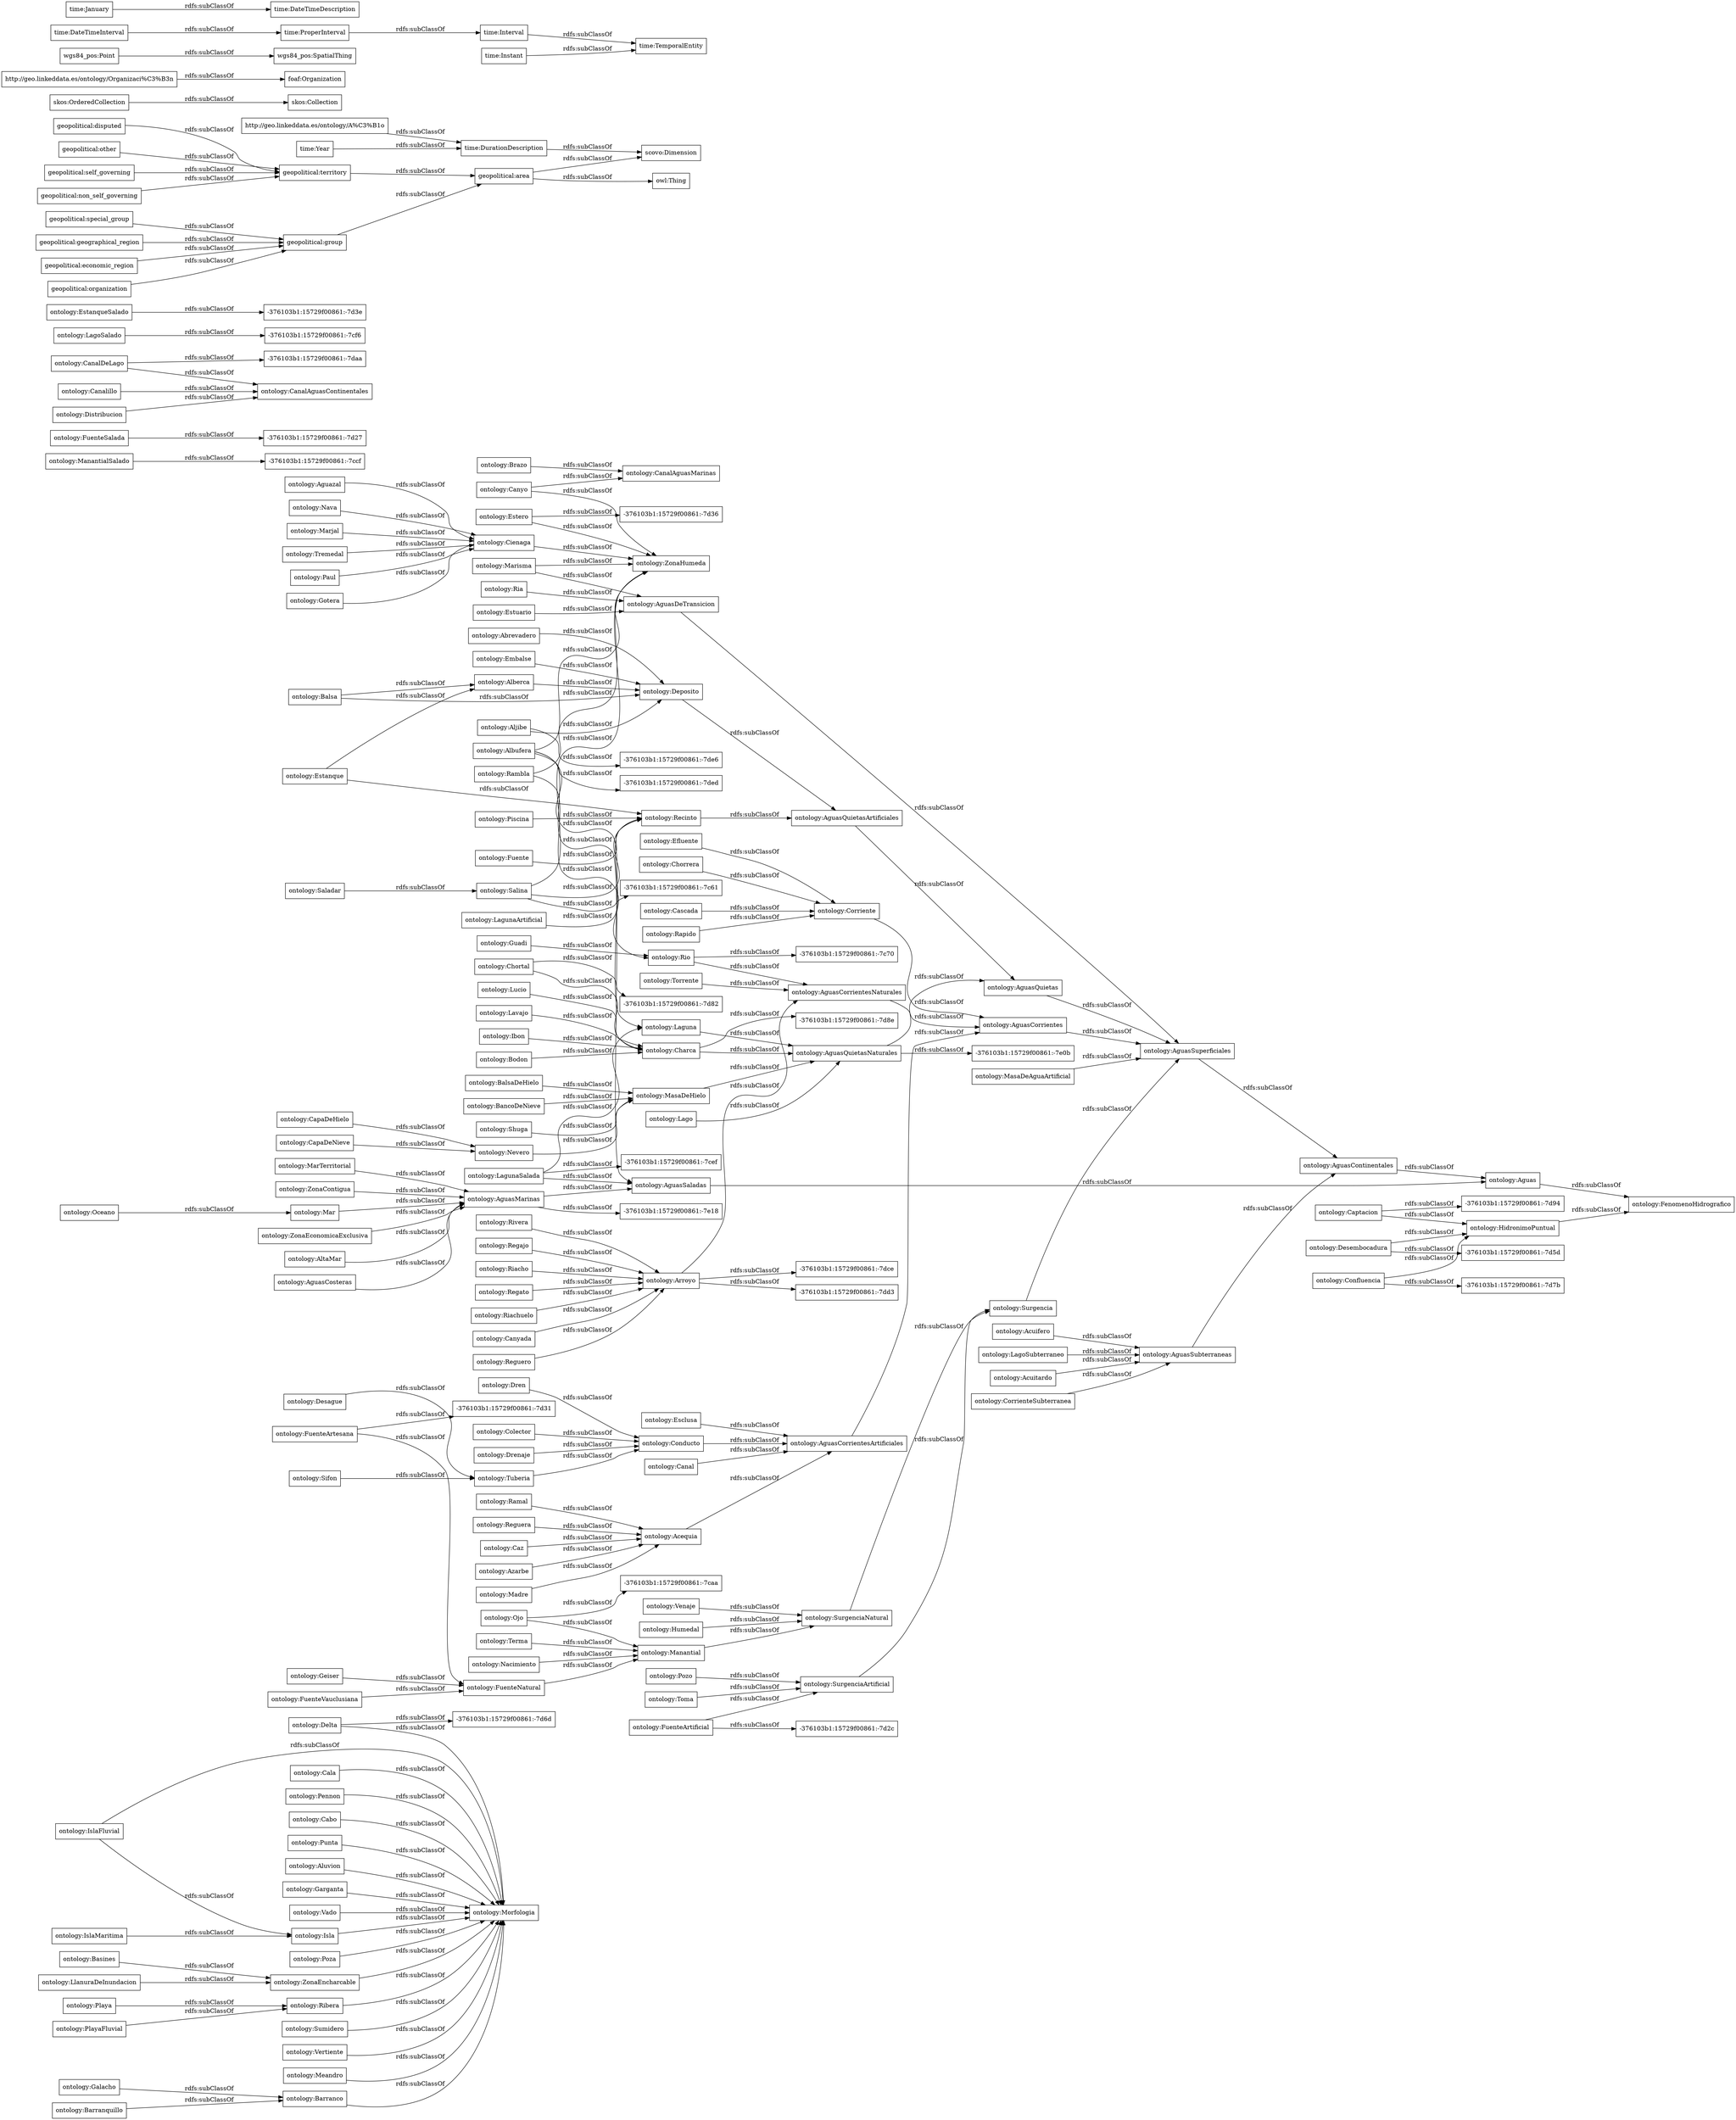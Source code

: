 digraph ar2dtool_diagram { 
rankdir=LR;
size="1000"
node [shape = rectangle, color="black"]; "ontology:Isla" "ontology:IslaMaritima" "ontology:Cala" "ontology:Pennon" "ontology:Cabo" "ontology:Esclusa" "ontology:Punta" "ontology:Estero" "ontology:ZonaContigua" "ontology:Caz" "ontology:Lavajo" "ontology:Morfologia" "-376103b1:15729f00861:-7dce" "-376103b1:15729f00861:-7ccf" "ontology:Torrente" "-376103b1:15729f00861:-7d94" "ontology:MasaDeAguaArtificial" "ontology:Estuario" "ontology:LlanuraDeInundacion" "ontology:Riachuelo" "ontology:Canyo" "ontology:Guadi" "-376103b1:15729f00861:-7d31" "ontology:Acuifero" "ontology:Nevero" "ontology:FuenteArtificial" "ontology:Azarbe" "ontology:Mar" "ontology:Canal" "ontology:Arroyo" "-376103b1:15729f00861:-7d5d" "ontology:Rio" "ontology:Estanque" "ontology:Recinto" "-376103b1:15729f00861:-7d82" "ontology:FuenteNatural" "ontology:Saladar" "ontology:ZonaEconomicaExclusiva" "-376103b1:15729f00861:-7d36" "ontology:FuenteSalada" "ontology:FenomenoHidrografico" "ontology:Barranquillo" "-376103b1:15729f00861:-7e18" "ontology:LagoSubterraneo" "ontology:CanalAguasContinentales" "ontology:Aluvion" "ontology:Acequia" "ontology:Terma" "ontology:AltaMar" "-376103b1:15729f00861:-7d2c" "-376103b1:15729f00861:-7cef" "ontology:Pozo" "ontology:Canyada" "ontology:AguasCorrientes" "ontology:Garganta" "ontology:ManantialSalado" "ontology:Delta" "ontology:Humedal" "-376103b1:15729f00861:-7daa" "ontology:Charca" "ontology:Marjal" "ontology:Cienaga" "ontology:LagoSalado" "ontology:Tuberia" "ontology:IslaFluvial" "ontology:Poza" "ontology:Lago" "ontology:AguasSubterraneas" "ontology:Dren" "-376103b1:15729f00861:-7c61" "ontology:Captacion" "ontology:Chorrera" "ontology:Ibon" "ontology:Nacimiento" "-376103b1:15729f00861:-7d7b" "ontology:AguasCosteras" "ontology:HidronimoPuntual" "ontology:Albufera" "ontology:LagunaArtificial" "ontology:Colector" "ontology:Reguero" "ontology:Sifon" "-376103b1:15729f00861:-7d3e" "ontology:Oceano" "ontology:CanalDeLago" "ontology:AguasQuietas" "ontology:ZonaHumeda" "-376103b1:15729f00861:-7d6d" "ontology:AguasMarinas" "ontology:ZonaEncharcable" "-376103b1:15729f00861:-7e0b" "ontology:PlayaFluvial" "ontology:Rivera" "ontology:Basines" "ontology:Ribera" "-376103b1:15729f00861:-7dd3" "ontology:Embalse" "ontology:Marisma" "ontology:Ojo" "ontology:AguasSuperficiales" "ontology:Acuitardo" "ontology:Toma" "ontology:Manantial" "ontology:Piscina" "ontology:Desembocadura" "ontology:Cascada" "ontology:Regajo" "ontology:Rapido" "ontology:CapaDeNieve" "ontology:Corriente" "ontology:Tremedal" "ontology:EstanqueSalado" "-376103b1:15729f00861:-7d8e" "-376103b1:15729f00861:-7de6" "ontology:Deposito" "ontology:AguasCorrientesArtificiales" "ontology:Canalillo" "ontology:SurgenciaNatural" "-376103b1:15729f00861:-7cf6" "ontology:SurgenciaArtificial" "ontology:Galacho" "ontology:Bodon" "ontology:MarTerritorial" "ontology:Confluencia" "ontology:CanalAguasMarinas" "ontology:Riacho" "ontology:Madre" "ontology:Distribucion" "-376103b1:15729f00861:-7c70" "owl:Thing" "ontology:Playa" "ontology:BalsaDeHielo" "ontology:BancoDeNieve" "ontology:Conducto" "ontology:CapaDeHielo" "-376103b1:15729f00861:-7d27" "ontology:AguasCorrientesNaturales" "-376103b1:15729f00861:-7ded" "ontology:Paul" "ontology:Chortal" "ontology:Desague" "ontology:CorrienteSubterranea" "ontology:Sumidero" "-376103b1:15729f00861:-7caa" "ontology:Balsa" "ontology:Vertiente" "ontology:Abrevadero" "ontology:Aljibe" "ontology:AguasQuietasNaturales" "ontology:Fuente" "ontology:Meandro" "ontology:AguasDeTransicion" "ontology:Barranco" "ontology:MasaDeHielo" "ontology:Drenaje" "ontology:Vado" "ontology:Alberca" "ontology:Salina" "ontology:AguasSaladas" "ontology:Surgencia" "ontology:Gotera" "ontology:Ria" "geopolitical:territory" "ontology:Aguazal" "ontology:AguasContinentales" "ontology:FuenteVauclusiana" "ontology:Lucio" "ontology:Laguna" "ontology:Aguas" "ontology:Efluente" "ontology:Ramal" "ontology:LagunaSalada" "ontology:AguasQuietasArtificiales" "ontology:Geiser" "ontology:FuenteArtesana" "ontology:Venaje" "ontology:Shuga" "ontology:Reguera" "ontology:Regato" "ontology:Brazo" "ontology:Nava" "ontology:Rambla" "skos:OrderedCollection" "skos:Collection" "foaf:Organization" "time:DurationDescription" "wgs84_pos:SpatialThing" "scovo:Dimension" "http://geo.linkeddata.es/ontology/Organizaci%C3%B3n" "http://geo.linkeddata.es/ontology/A%C3%B1o" "geopolitical:area" "time:DateTimeInterval" "time:January" "time:ProperInterval" "time:Interval" "time:TemporalEntity" "time:Year" "time:DateTimeDescription" "time:Instant" "geopolitical:disputed" "geopolitical:special_group" "geopolitical:group" "geopolitical:geographical_region" "geopolitical:other" "geopolitical:economic_region" "geopolitical:self_governing" "geopolitical:non_self_governing" "geopolitical:organization" ; /*classes style*/
	"time:Year" -> "time:DurationDescription" [ label = "rdfs:subClassOf" ];
	"ontology:Punta" -> "ontology:Morfologia" [ label = "rdfs:subClassOf" ];
	"ontology:AguasContinentales" -> "ontology:Aguas" [ label = "rdfs:subClassOf" ];
	"time:Instant" -> "time:TemporalEntity" [ label = "rdfs:subClassOf" ];
	"ontology:Conducto" -> "ontology:AguasCorrientesArtificiales" [ label = "rdfs:subClassOf" ];
	"ontology:Nava" -> "ontology:Cienaga" [ label = "rdfs:subClassOf" ];
	"geopolitical:organization" -> "geopolitical:group" [ label = "rdfs:subClassOf" ];
	"ontology:AguasCorrientes" -> "ontology:AguasSuperficiales" [ label = "rdfs:subClassOf" ];
	"ontology:Rapido" -> "ontology:Corriente" [ label = "rdfs:subClassOf" ];
	"ontology:Reguero" -> "ontology:Arroyo" [ label = "rdfs:subClassOf" ];
	"ontology:EstanqueSalado" -> "-376103b1:15729f00861:-7d3e" [ label = "rdfs:subClassOf" ];
	"ontology:Vado" -> "ontology:Morfologia" [ label = "rdfs:subClassOf" ];
	"ontology:Rambla" -> "ontology:ZonaHumeda" [ label = "rdfs:subClassOf" ];
	"ontology:Rambla" -> "ontology:Rio" [ label = "rdfs:subClassOf" ];
	"ontology:Isla" -> "ontology:Morfologia" [ label = "rdfs:subClassOf" ];
	"ontology:Ibon" -> "ontology:Charca" [ label = "rdfs:subClassOf" ];
	"ontology:Basines" -> "ontology:ZonaEncharcable" [ label = "rdfs:subClassOf" ];
	"ontology:Lucio" -> "ontology:Charca" [ label = "rdfs:subClassOf" ];
	"skos:OrderedCollection" -> "skos:Collection" [ label = "rdfs:subClassOf" ];
	"ontology:Galacho" -> "ontology:Barranco" [ label = "rdfs:subClassOf" ];
	"ontology:Lavajo" -> "ontology:Charca" [ label = "rdfs:subClassOf" ];
	"ontology:Delta" -> "-376103b1:15729f00861:-7d6d" [ label = "rdfs:subClassOf" ];
	"ontology:Delta" -> "ontology:Morfologia" [ label = "rdfs:subClassOf" ];
	"ontology:ZonaContigua" -> "ontology:AguasMarinas" [ label = "rdfs:subClassOf" ];
	"ontology:AltaMar" -> "ontology:AguasMarinas" [ label = "rdfs:subClassOf" ];
	"ontology:Acuifero" -> "ontology:AguasSubterraneas" [ label = "rdfs:subClassOf" ];
	"ontology:Rivera" -> "ontology:Arroyo" [ label = "rdfs:subClassOf" ];
	"time:Interval" -> "time:TemporalEntity" [ label = "rdfs:subClassOf" ];
	"ontology:Aguas" -> "ontology:FenomenoHidrografico" [ label = "rdfs:subClassOf" ];
	"ontology:FuenteSalada" -> "-376103b1:15729f00861:-7d27" [ label = "rdfs:subClassOf" ];
	"ontology:ZonaEncharcable" -> "ontology:Morfologia" [ label = "rdfs:subClassOf" ];
	"ontology:Ramal" -> "ontology:Acequia" [ label = "rdfs:subClassOf" ];
	"ontology:Riacho" -> "ontology:Arroyo" [ label = "rdfs:subClassOf" ];
	"ontology:Albufera" -> "ontology:ZonaHumeda" [ label = "rdfs:subClassOf" ];
	"ontology:Albufera" -> "-376103b1:15729f00861:-7ded" [ label = "rdfs:subClassOf" ];
	"ontology:Albufera" -> "ontology:Laguna" [ label = "rdfs:subClassOf" ];
	"ontology:Albufera" -> "ontology:AguasSaladas" [ label = "rdfs:subClassOf" ];
	"ontology:Gotera" -> "ontology:Cienaga" [ label = "rdfs:subClassOf" ];
	"ontology:Pozo" -> "ontology:SurgenciaArtificial" [ label = "rdfs:subClassOf" ];
	"ontology:Canalillo" -> "ontology:CanalAguasContinentales" [ label = "rdfs:subClassOf" ];
	"ontology:Madre" -> "ontology:Acequia" [ label = "rdfs:subClassOf" ];
	"ontology:Desembocadura" -> "-376103b1:15729f00861:-7d5d" [ label = "rdfs:subClassOf" ];
	"ontology:Desembocadura" -> "ontology:HidronimoPuntual" [ label = "rdfs:subClassOf" ];
	"ontology:Salina" -> "ontology:ZonaHumeda" [ label = "rdfs:subClassOf" ];
	"ontology:Salina" -> "-376103b1:15729f00861:-7c61" [ label = "rdfs:subClassOf" ];
	"ontology:Salina" -> "ontology:Recinto" [ label = "rdfs:subClassOf" ];
	"ontology:Fuente" -> "ontology:Recinto" [ label = "rdfs:subClassOf" ];
	"time:DateTimeInterval" -> "time:ProperInterval" [ label = "rdfs:subClassOf" ];
	"ontology:Marisma" -> "ontology:ZonaHumeda" [ label = "rdfs:subClassOf" ];
	"ontology:Marisma" -> "ontology:AguasDeTransicion" [ label = "rdfs:subClassOf" ];
	"ontology:Efluente" -> "ontology:Corriente" [ label = "rdfs:subClassOf" ];
	"ontology:Canal" -> "ontology:AguasCorrientesArtificiales" [ label = "rdfs:subClassOf" ];
	"ontology:Chorrera" -> "ontology:Corriente" [ label = "rdfs:subClassOf" ];
	"geopolitical:other" -> "geopolitical:territory" [ label = "rdfs:subClassOf" ];
	"ontology:Nevero" -> "ontology:MasaDeHielo" [ label = "rdfs:subClassOf" ];
	"ontology:Estuario" -> "ontology:AguasDeTransicion" [ label = "rdfs:subClassOf" ];
	"ontology:Garganta" -> "ontology:Morfologia" [ label = "rdfs:subClassOf" ];
	"ontology:Cala" -> "ontology:Morfologia" [ label = "rdfs:subClassOf" ];
	"geopolitical:special_group" -> "geopolitical:group" [ label = "rdfs:subClassOf" ];
	"ontology:Piscina" -> "ontology:Recinto" [ label = "rdfs:subClassOf" ];
	"ontology:AguasCosteras" -> "ontology:AguasMarinas" [ label = "rdfs:subClassOf" ];
	"time:ProperInterval" -> "time:Interval" [ label = "rdfs:subClassOf" ];
	"ontology:AguasQuietas" -> "ontology:AguasSuperficiales" [ label = "rdfs:subClassOf" ];
	"geopolitical:non_self_governing" -> "geopolitical:territory" [ label = "rdfs:subClassOf" ];
	"ontology:Meandro" -> "ontology:Morfologia" [ label = "rdfs:subClassOf" ];
	"ontology:LagunaSalada" -> "-376103b1:15729f00861:-7cef" [ label = "rdfs:subClassOf" ];
	"ontology:LagunaSalada" -> "ontology:Laguna" [ label = "rdfs:subClassOf" ];
	"ontology:LagunaSalada" -> "ontology:AguasSaladas" [ label = "rdfs:subClassOf" ];
	"ontology:Caz" -> "ontology:Acequia" [ label = "rdfs:subClassOf" ];
	"ontology:Charca" -> "-376103b1:15729f00861:-7d8e" [ label = "rdfs:subClassOf" ];
	"ontology:Charca" -> "ontology:AguasQuietasNaturales" [ label = "rdfs:subClassOf" ];
	"ontology:AguasQuietasNaturales" -> "-376103b1:15729f00861:-7e0b" [ label = "rdfs:subClassOf" ];
	"ontology:AguasQuietasNaturales" -> "ontology:AguasQuietas" [ label = "rdfs:subClassOf" ];
	"ontology:IslaFluvial" -> "ontology:Isla" [ label = "rdfs:subClassOf" ];
	"ontology:IslaFluvial" -> "ontology:Morfologia" [ label = "rdfs:subClassOf" ];
	"ontology:Aljibe" -> "-376103b1:15729f00861:-7de6" [ label = "rdfs:subClassOf" ];
	"ontology:Aljibe" -> "ontology:Deposito" [ label = "rdfs:subClassOf" ];
	"ontology:BalsaDeHielo" -> "ontology:MasaDeHielo" [ label = "rdfs:subClassOf" ];
	"ontology:MasaDeHielo" -> "ontology:AguasQuietasNaturales" [ label = "rdfs:subClassOf" ];
	"ontology:Esclusa" -> "ontology:AguasCorrientesArtificiales" [ label = "rdfs:subClassOf" ];
	"ontology:Balsa" -> "ontology:Alberca" [ label = "rdfs:subClassOf" ];
	"ontology:Balsa" -> "ontology:Deposito" [ label = "rdfs:subClassOf" ];
	"ontology:FuenteVauclusiana" -> "ontology:FuenteNatural" [ label = "rdfs:subClassOf" ];
	"ontology:Tremedal" -> "ontology:Cienaga" [ label = "rdfs:subClassOf" ];
	"http://geo.linkeddata.es/ontology/A%C3%B1o" -> "time:DurationDescription" [ label = "rdfs:subClassOf" ];
	"ontology:Confluencia" -> "-376103b1:15729f00861:-7d7b" [ label = "rdfs:subClassOf" ];
	"ontology:Confluencia" -> "ontology:HidronimoPuntual" [ label = "rdfs:subClassOf" ];
	"ontology:CapaDeHielo" -> "ontology:Nevero" [ label = "rdfs:subClassOf" ];
	"ontology:SurgenciaNatural" -> "ontology:Surgencia" [ label = "rdfs:subClassOf" ];
	"ontology:Playa" -> "ontology:Ribera" [ label = "rdfs:subClassOf" ];
	"geopolitical:territory" -> "geopolitical:area" [ label = "rdfs:subClassOf" ];
	"ontology:Guadi" -> "ontology:Rio" [ label = "rdfs:subClassOf" ];
	"ontology:Sifon" -> "ontology:Tuberia" [ label = "rdfs:subClassOf" ];
	"ontology:Torrente" -> "ontology:AguasCorrientesNaturales" [ label = "rdfs:subClassOf" ];
	"ontology:CanalDeLago" -> "-376103b1:15729f00861:-7daa" [ label = "rdfs:subClassOf" ];
	"ontology:CanalDeLago" -> "ontology:CanalAguasContinentales" [ label = "rdfs:subClassOf" ];
	"ontology:Acuitardo" -> "ontology:AguasSubterraneas" [ label = "rdfs:subClassOf" ];
	"ontology:Azarbe" -> "ontology:Acequia" [ label = "rdfs:subClassOf" ];
	"ontology:Mar" -> "ontology:AguasMarinas" [ label = "rdfs:subClassOf" ];
	"ontology:Canyada" -> "ontology:Arroyo" [ label = "rdfs:subClassOf" ];
	"ontology:Arroyo" -> "-376103b1:15729f00861:-7dd3" [ label = "rdfs:subClassOf" ];
	"ontology:Arroyo" -> "ontology:AguasCorrientesNaturales" [ label = "rdfs:subClassOf" ];
	"ontology:Arroyo" -> "-376103b1:15729f00861:-7dce" [ label = "rdfs:subClassOf" ];
	"ontology:Regajo" -> "ontology:Arroyo" [ label = "rdfs:subClassOf" ];
	"geopolitical:area" -> "scovo:Dimension" [ label = "rdfs:subClassOf" ];
	"geopolitical:area" -> "owl:Thing" [ label = "rdfs:subClassOf" ];
	"ontology:Bodon" -> "ontology:Charca" [ label = "rdfs:subClassOf" ];
	"ontology:Riachuelo" -> "ontology:Arroyo" [ label = "rdfs:subClassOf" ];
	"ontology:LagoSubterraneo" -> "ontology:AguasSubterraneas" [ label = "rdfs:subClassOf" ];
	"ontology:PlayaFluvial" -> "ontology:Ribera" [ label = "rdfs:subClassOf" ];
	"ontology:ZonaEconomicaExclusiva" -> "ontology:AguasMarinas" [ label = "rdfs:subClassOf" ];
	"ontology:AguasCorrientesArtificiales" -> "ontology:AguasCorrientes" [ label = "rdfs:subClassOf" ];
	"ontology:Manantial" -> "ontology:SurgenciaNatural" [ label = "rdfs:subClassOf" ];
	"ontology:AguasSuperficiales" -> "ontology:AguasContinentales" [ label = "rdfs:subClassOf" ];
	"time:DurationDescription" -> "scovo:Dimension" [ label = "rdfs:subClassOf" ];
	"ontology:Deposito" -> "ontology:AguasQuietasArtificiales" [ label = "rdfs:subClassOf" ];
	"ontology:Captacion" -> "-376103b1:15729f00861:-7d94" [ label = "rdfs:subClassOf" ];
	"ontology:Captacion" -> "ontology:HidronimoPuntual" [ label = "rdfs:subClassOf" ];
	"ontology:Cabo" -> "ontology:Morfologia" [ label = "rdfs:subClassOf" ];
	"ontology:Tuberia" -> "ontology:Conducto" [ label = "rdfs:subClassOf" ];
	"time:January" -> "time:DateTimeDescription" [ label = "rdfs:subClassOf" ];
	"ontology:AguasDeTransicion" -> "ontology:AguasSuperficiales" [ label = "rdfs:subClassOf" ];
	"ontology:Ria" -> "ontology:AguasDeTransicion" [ label = "rdfs:subClassOf" ];
	"ontology:Regato" -> "ontology:Arroyo" [ label = "rdfs:subClassOf" ];
	"ontology:Ribera" -> "ontology:Morfologia" [ label = "rdfs:subClassOf" ];
	"ontology:Drenaje" -> "ontology:Conducto" [ label = "rdfs:subClassOf" ];
	"ontology:Corriente" -> "ontology:AguasCorrientes" [ label = "rdfs:subClassOf" ];
	"ontology:FuenteArtesana" -> "-376103b1:15729f00861:-7d31" [ label = "rdfs:subClassOf" ];
	"ontology:FuenteArtesana" -> "ontology:FuenteNatural" [ label = "rdfs:subClassOf" ];
	"ontology:Oceano" -> "ontology:Mar" [ label = "rdfs:subClassOf" ];
	"ontology:Barranquillo" -> "ontology:Barranco" [ label = "rdfs:subClassOf" ];
	"ontology:MasaDeAguaArtificial" -> "ontology:AguasSuperficiales" [ label = "rdfs:subClassOf" ];
	"ontology:FuenteNatural" -> "ontology:Manantial" [ label = "rdfs:subClassOf" ];
	"ontology:Laguna" -> "ontology:AguasQuietasNaturales" [ label = "rdfs:subClassOf" ];
	"ontology:Nacimiento" -> "ontology:Manantial" [ label = "rdfs:subClassOf" ];
	"ontology:Dren" -> "ontology:Conducto" [ label = "rdfs:subClassOf" ];
	"ontology:CapaDeNieve" -> "ontology:Nevero" [ label = "rdfs:subClassOf" ];
	"ontology:LlanuraDeInundacion" -> "ontology:ZonaEncharcable" [ label = "rdfs:subClassOf" ];
	"ontology:Ojo" -> "-376103b1:15729f00861:-7caa" [ label = "rdfs:subClassOf" ];
	"ontology:Ojo" -> "ontology:Manantial" [ label = "rdfs:subClassOf" ];
	"ontology:Terma" -> "ontology:Manantial" [ label = "rdfs:subClassOf" ];
	"ontology:Vertiente" -> "ontology:Morfologia" [ label = "rdfs:subClassOf" ];
	"ontology:Barranco" -> "ontology:Morfologia" [ label = "rdfs:subClassOf" ];
	"ontology:AguasMarinas" -> "-376103b1:15729f00861:-7e18" [ label = "rdfs:subClassOf" ];
	"ontology:AguasMarinas" -> "ontology:AguasSaladas" [ label = "rdfs:subClassOf" ];
	"geopolitical:disputed" -> "geopolitical:territory" [ label = "rdfs:subClassOf" ];
	"geopolitical:geographical_region" -> "geopolitical:group" [ label = "rdfs:subClassOf" ];
	"ontology:Estero" -> "-376103b1:15729f00861:-7d36" [ label = "rdfs:subClassOf" ];
	"ontology:Estero" -> "ontology:ZonaHumeda" [ label = "rdfs:subClassOf" ];
	"ontology:Brazo" -> "ontology:CanalAguasMarinas" [ label = "rdfs:subClassOf" ];
	"ontology:Shuga" -> "ontology:MasaDeHielo" [ label = "rdfs:subClassOf" ];
	"ontology:AguasSaladas" -> "ontology:Aguas" [ label = "rdfs:subClassOf" ];
	"ontology:BancoDeNieve" -> "ontology:MasaDeHielo" [ label = "rdfs:subClassOf" ];
	"ontology:Alberca" -> "ontology:Deposito" [ label = "rdfs:subClassOf" ];
	"ontology:Paul" -> "ontology:Cienaga" [ label = "rdfs:subClassOf" ];
	"ontology:Reguera" -> "ontology:Acequia" [ label = "rdfs:subClassOf" ];
	"ontology:Geiser" -> "ontology:FuenteNatural" [ label = "rdfs:subClassOf" ];
	"ontology:Abrevadero" -> "ontology:Deposito" [ label = "rdfs:subClassOf" ];
	"wgs84_pos:Point" -> "wgs84_pos:SpatialThing" [ label = "rdfs:subClassOf" ];
	"ontology:Marjal" -> "ontology:Cienaga" [ label = "rdfs:subClassOf" ];
	"ontology:Canyo" -> "ontology:ZonaHumeda" [ label = "rdfs:subClassOf" ];
	"ontology:Canyo" -> "ontology:CanalAguasMarinas" [ label = "rdfs:subClassOf" ];
	"ontology:AguasQuietasArtificiales" -> "ontology:AguasQuietas" [ label = "rdfs:subClassOf" ];
	"ontology:SurgenciaArtificial" -> "ontology:Surgencia" [ label = "rdfs:subClassOf" ];
	"ontology:Venaje" -> "ontology:SurgenciaNatural" [ label = "rdfs:subClassOf" ];
	"ontology:Distribucion" -> "ontology:CanalAguasContinentales" [ label = "rdfs:subClassOf" ];
	"geopolitical:economic_region" -> "geopolitical:group" [ label = "rdfs:subClassOf" ];
	"ontology:Aluvion" -> "ontology:Morfologia" [ label = "rdfs:subClassOf" ];
	"ontology:Desague" -> "ontology:Tuberia" [ label = "rdfs:subClassOf" ];
	"ontology:ManantialSalado" -> "-376103b1:15729f00861:-7ccf" [ label = "rdfs:subClassOf" ];
	"ontology:Surgencia" -> "ontology:AguasSuperficiales" [ label = "rdfs:subClassOf" ];
	"ontology:CorrienteSubterranea" -> "ontology:AguasSubterraneas" [ label = "rdfs:subClassOf" ];
	"ontology:Acequia" -> "ontology:AguasCorrientesArtificiales" [ label = "rdfs:subClassOf" ];
	"ontology:Chortal" -> "-376103b1:15729f00861:-7d82" [ label = "rdfs:subClassOf" ];
	"ontology:Chortal" -> "ontology:Charca" [ label = "rdfs:subClassOf" ];
	"geopolitical:self_governing" -> "geopolitical:territory" [ label = "rdfs:subClassOf" ];
	"ontology:Cienaga" -> "ontology:ZonaHumeda" [ label = "rdfs:subClassOf" ];
	"ontology:Embalse" -> "ontology:Deposito" [ label = "rdfs:subClassOf" ];
	"ontology:Poza" -> "ontology:Morfologia" [ label = "rdfs:subClassOf" ];
	"ontology:Estanque" -> "ontology:Alberca" [ label = "rdfs:subClassOf" ];
	"ontology:Estanque" -> "ontology:Recinto" [ label = "rdfs:subClassOf" ];
	"ontology:Aguazal" -> "ontology:Cienaga" [ label = "rdfs:subClassOf" ];
	"ontology:IslaMaritima" -> "ontology:Isla" [ label = "rdfs:subClassOf" ];
	"http://geo.linkeddata.es/ontology/Organizaci%C3%B3n" -> "foaf:Organization" [ label = "rdfs:subClassOf" ];
	"ontology:AguasCorrientesNaturales" -> "ontology:AguasCorrientes" [ label = "rdfs:subClassOf" ];
	"ontology:Recinto" -> "ontology:AguasQuietasArtificiales" [ label = "rdfs:subClassOf" ];
	"ontology:HidronimoPuntual" -> "ontology:FenomenoHidrografico" [ label = "rdfs:subClassOf" ];
	"ontology:LagunaArtificial" -> "ontology:Recinto" [ label = "rdfs:subClassOf" ];
	"ontology:Colector" -> "ontology:Conducto" [ label = "rdfs:subClassOf" ];
	"ontology:Rio" -> "ontology:AguasCorrientesNaturales" [ label = "rdfs:subClassOf" ];
	"ontology:Rio" -> "-376103b1:15729f00861:-7c70" [ label = "rdfs:subClassOf" ];
	"ontology:Saladar" -> "ontology:Salina" [ label = "rdfs:subClassOf" ];
	"ontology:LagoSalado" -> "-376103b1:15729f00861:-7cf6" [ label = "rdfs:subClassOf" ];
	"ontology:Lago" -> "ontology:AguasQuietasNaturales" [ label = "rdfs:subClassOf" ];
	"ontology:Sumidero" -> "ontology:Morfologia" [ label = "rdfs:subClassOf" ];
	"ontology:Humedal" -> "ontology:SurgenciaNatural" [ label = "rdfs:subClassOf" ];
	"ontology:Pennon" -> "ontology:Morfologia" [ label = "rdfs:subClassOf" ];
	"ontology:MarTerritorial" -> "ontology:AguasMarinas" [ label = "rdfs:subClassOf" ];
	"ontology:Cascada" -> "ontology:Corriente" [ label = "rdfs:subClassOf" ];
	"ontology:AguasSubterraneas" -> "ontology:AguasContinentales" [ label = "rdfs:subClassOf" ];
	"ontology:Toma" -> "ontology:SurgenciaArtificial" [ label = "rdfs:subClassOf" ];
	"geopolitical:group" -> "geopolitical:area" [ label = "rdfs:subClassOf" ];
	"ontology:FuenteArtificial" -> "-376103b1:15729f00861:-7d2c" [ label = "rdfs:subClassOf" ];
	"ontology:FuenteArtificial" -> "ontology:SurgenciaArtificial" [ label = "rdfs:subClassOf" ];

}
